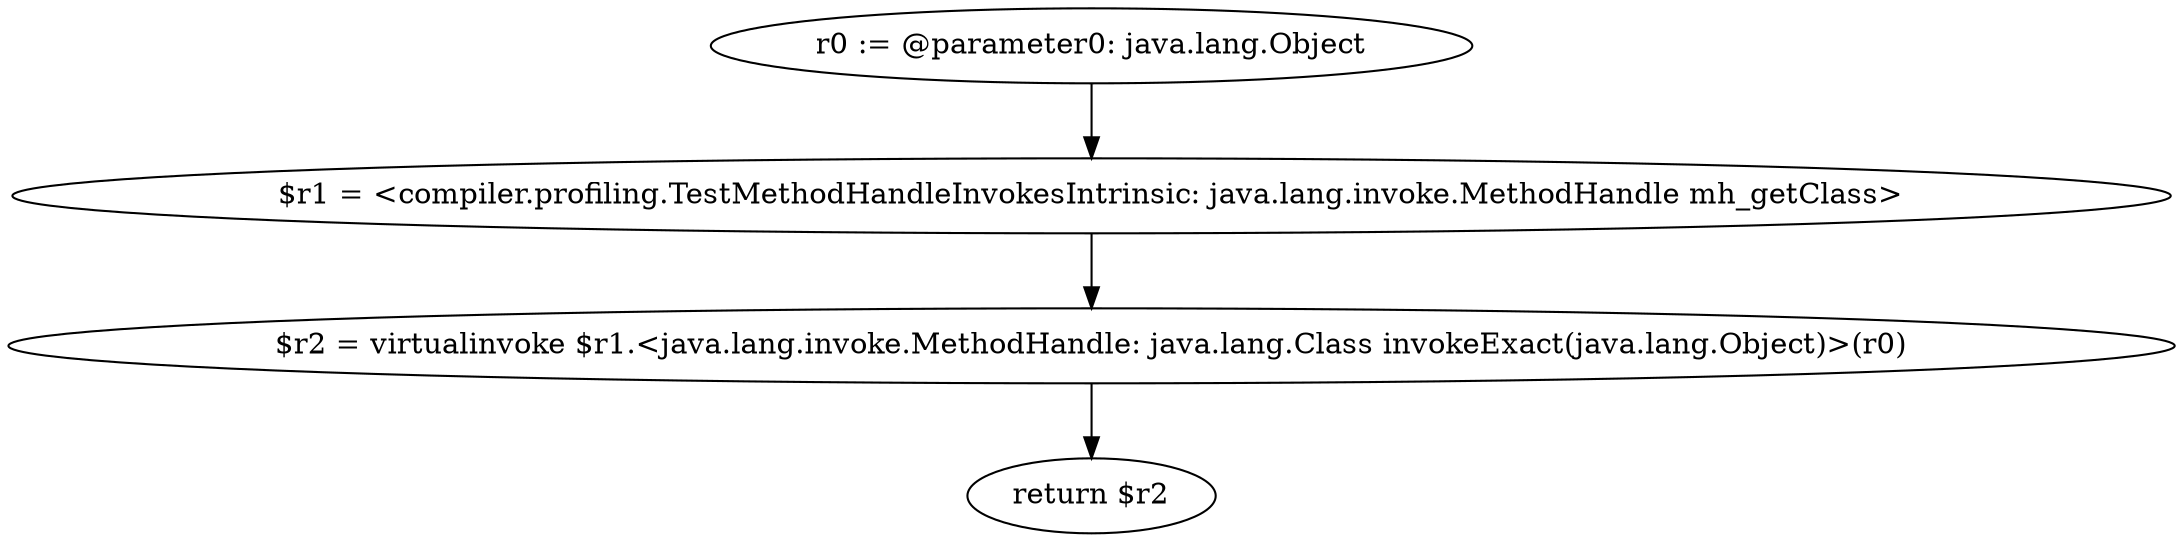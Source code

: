 digraph "unitGraph" {
    "r0 := @parameter0: java.lang.Object"
    "$r1 = <compiler.profiling.TestMethodHandleInvokesIntrinsic: java.lang.invoke.MethodHandle mh_getClass>"
    "$r2 = virtualinvoke $r1.<java.lang.invoke.MethodHandle: java.lang.Class invokeExact(java.lang.Object)>(r0)"
    "return $r2"
    "r0 := @parameter0: java.lang.Object"->"$r1 = <compiler.profiling.TestMethodHandleInvokesIntrinsic: java.lang.invoke.MethodHandle mh_getClass>";
    "$r1 = <compiler.profiling.TestMethodHandleInvokesIntrinsic: java.lang.invoke.MethodHandle mh_getClass>"->"$r2 = virtualinvoke $r1.<java.lang.invoke.MethodHandle: java.lang.Class invokeExact(java.lang.Object)>(r0)";
    "$r2 = virtualinvoke $r1.<java.lang.invoke.MethodHandle: java.lang.Class invokeExact(java.lang.Object)>(r0)"->"return $r2";
}
